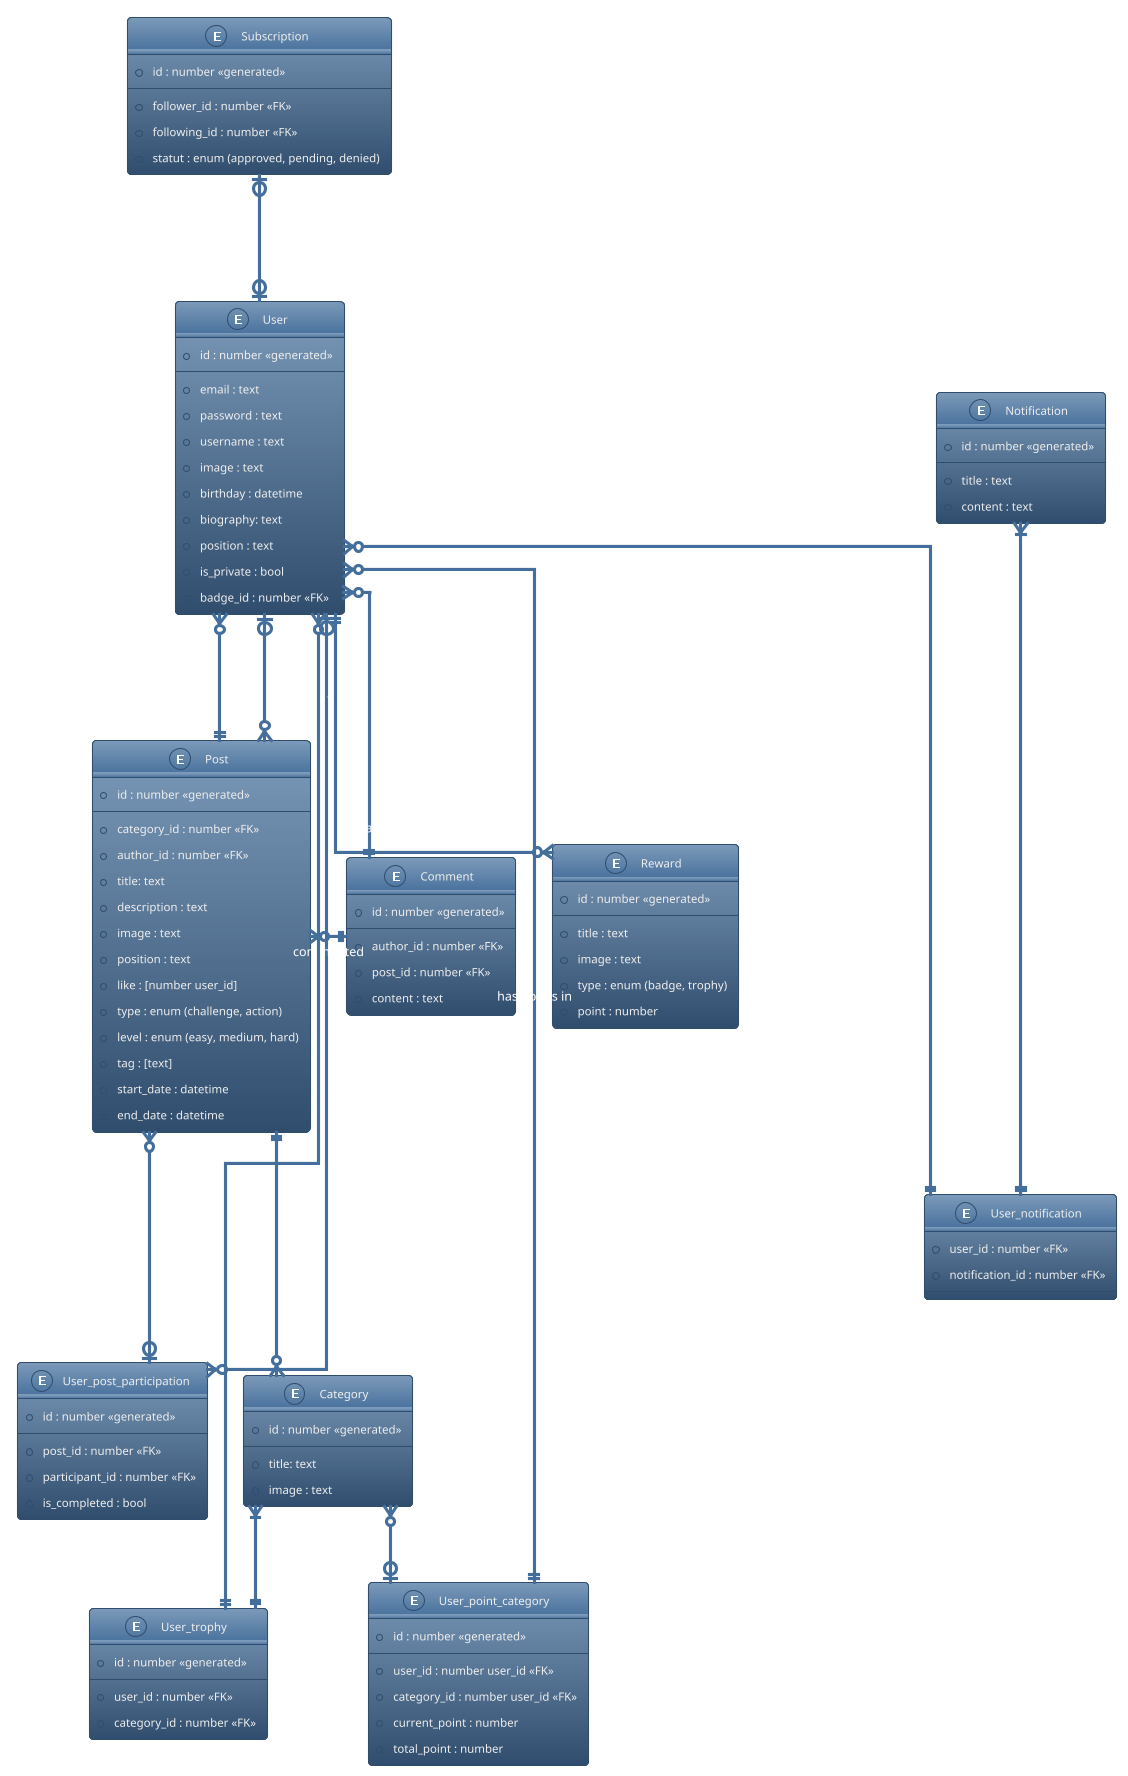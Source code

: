 @startuml
!theme spacelab
' hide the spot
' hide circle

' avoid problems with angled crows feet
skinparam linetype ortho

entity "User" as u {
  *id : number <<generated>>
  --
  *email : text
  *password : text
  *username : text
  *image : text
  *birthday : datetime
  *biography: text
  *position : text
  *is_private : bool
  *badge_id : number <<FK>>
}

entity "User_post_participation" as upp {
  *id : number <<generated>>
  --
  *post_id : number <<FK>>
  *participant_id : number <<FK>>
  *is_completed : bool
}

entity "User_point_category" as upc {
  *id : number <<generated>>
  --
  *user_id : number user_id <<FK>>
  *category_id : number user_id <<FK>>
  *current_point : number
  *total_point : number
}

entity "Subscription" as s {
  *id : number <<generated>>
  --
  *follower_id : number <<FK>>
  *following_id : number <<FK>>
  *statut : enum (approved, pending, denied)
}

entity "Category" as cat {
  *id : number <<generated>>
  --
  *title: text
  *image : text
}

entity "Post" as p {
  *id : number <<generated>>
  --
  *category_id : number <<FK>>
  *author_id : number <<FK>>
  *title: text
  *description : text
  *image : text
  *position : text
  *like : [number user_id]
  *type : enum (challenge, action)
  *level : enum (easy, medium, hard)
  *tag : [text]
  *start_date : datetime
  *end_date : datetime
}

entity "Comment" as c {
  *id : number <<generated>>
  --
  *author_id : number <<FK>>
  *post_id : number <<FK>>
  *content : text
}

entity "Reward" as r {
  *id : number <<generated>>
  --
  *title : text
  *image : text
  *type : enum (badge, trophy)
  *point : number
}

entity "Notification" as not {
  *id : number <<generated>>
  --
  *title : text
  *content : text
}

entity "User_notification" as un {
  *user_id : number <<FK>>
  *notification_id : number <<FK>>
}

Entity "User_trophy" as ut {
  *id : number <<generated>>
  --
  *user_id : number <<FK>>
  *category_id : number <<FK>>
}

u |o-down--o{ upp : participates
p }o---o| upp : contains
u }o-down--|| p : writes
u |o-down--o{ p : likes
u }o---|| c : writes
u ||---o{ r : has a badge
u |o-up--o| s : asks to follow
u }o--down--|| un : is notified
un ||--up--|{ not : is notified
p }o-right--|| c : commented
p ||---o{ cat : is categorized
u }o--|| upc : has points in
u }o--|| ut : has 
cat }|--|| ut : has 
cat }o--o| upc : has 

@enduml